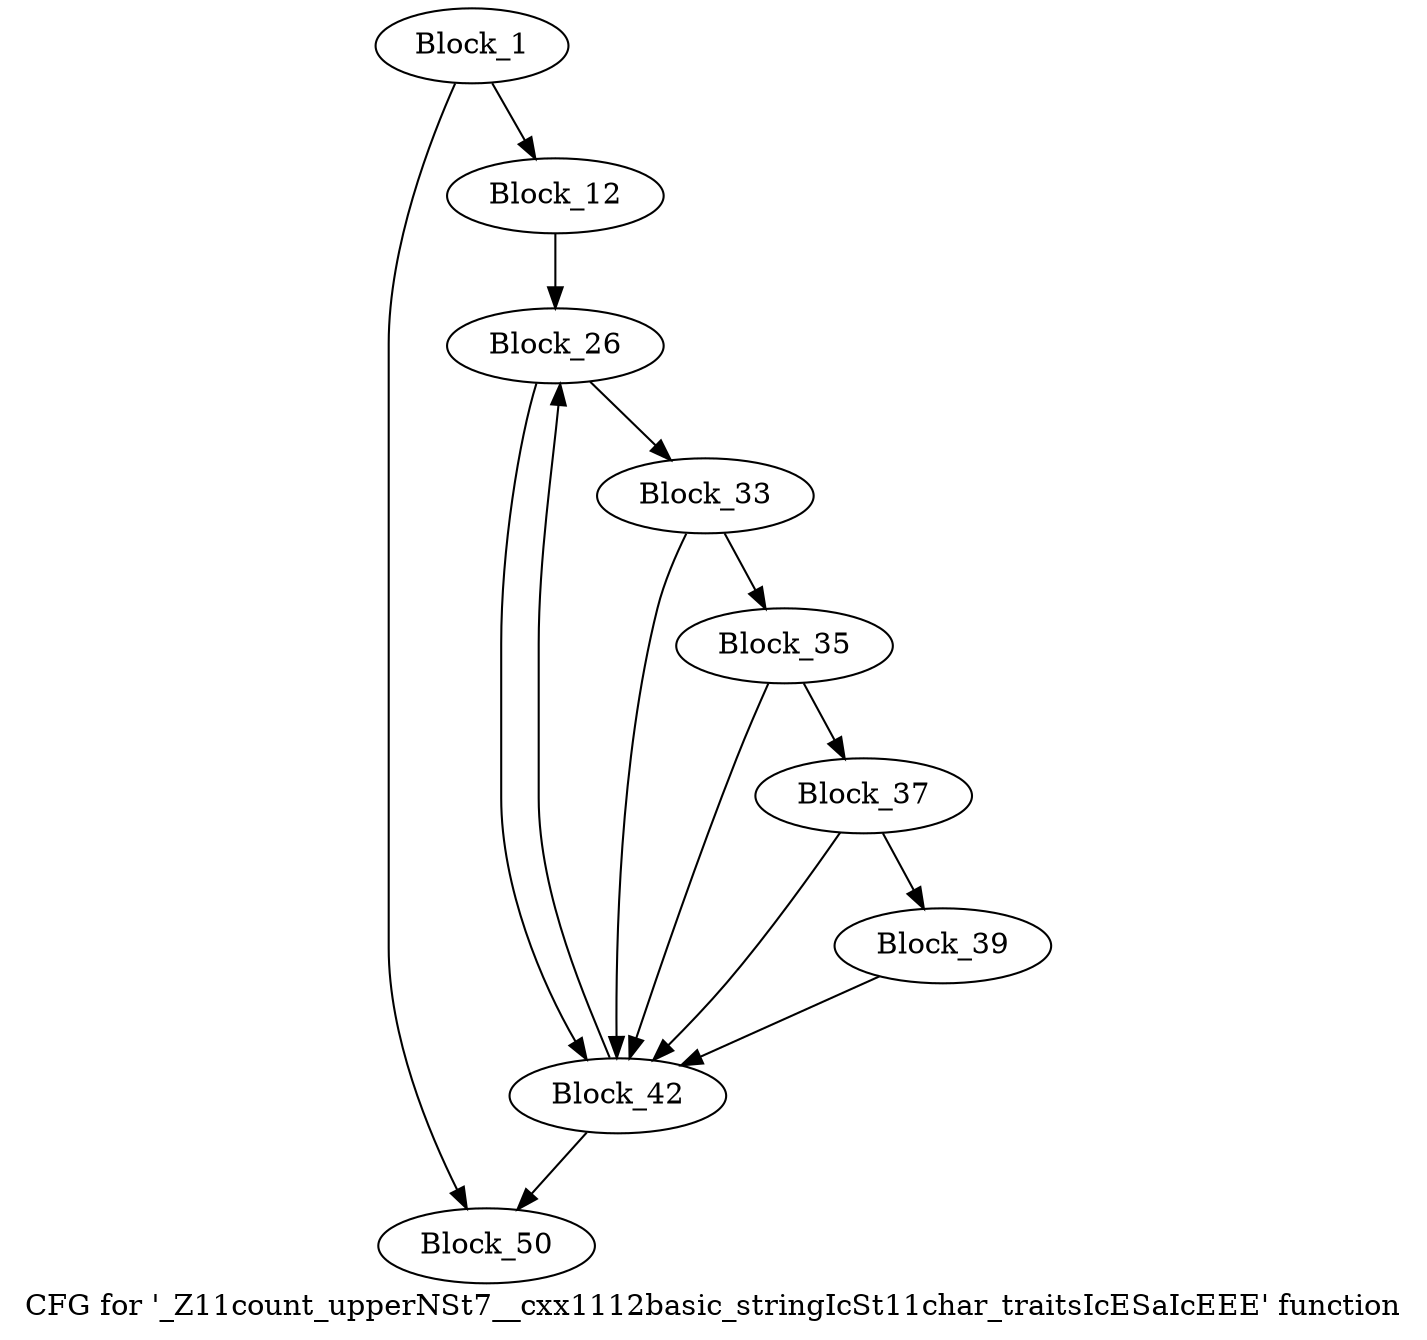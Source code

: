 digraph "CFG for '_Z11count_upperNSt7__cxx1112basic_stringIcSt11char_traitsIcESaIcEEE' function" {
	label="CFG for '_Z11count_upperNSt7__cxx1112basic_stringIcSt11char_traitsIcESaIcEEE' function";

	block_1 [label="Block_1"];
	block_1:s0 -> block_50;
	block_1:s1 -> block_12;
	block_12 [label="Block_12"];
	block_12 -> block_26;
	block_26 [label="Block_26"];
	block_26:s0 -> block_42;
	block_26:s1 -> block_33;
	block_33 [label="Block_33"];
	block_33:s0 -> block_42;
	block_33:s1 -> block_35;
	block_35 [label="Block_35"];
	block_35:s0 -> block_42;
	block_35:s1 -> block_37;
	block_37 [label="Block_37"];
	block_37:s0 -> block_42;
	block_37:s1 -> block_39;
	block_39 [label="Block_39"];
	block_39 -> block_42;
	block_42 [label="Block_42"];
	block_42:s0 -> block_50;
	block_42:s1 -> block_26;
	block_50 [label="Block_50"];
}
